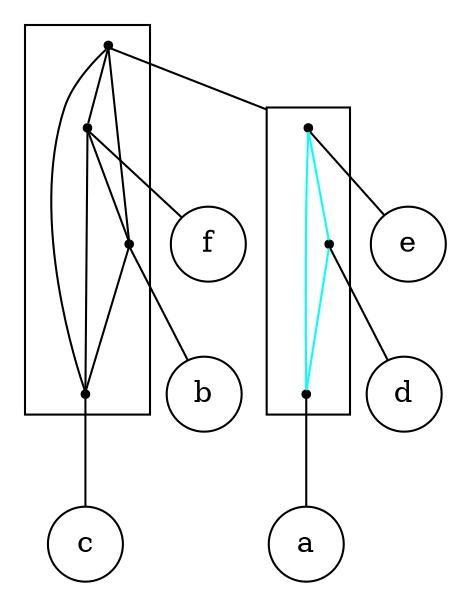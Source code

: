 strict digraph "linear_2-structure" {
compound=true;
fontname=Verdana;
fontsize=12;
newrank=true;
node [shape=circle];
f;
b;
c;
e;
d;
a;
subgraph cluster_bfaced {
node [shape=point];
s_ade -> s_f  [color=black, arrowhead=none];
s_ade -> s_b  [color=black, arrowhead=none];
s_ade -> s_c  [color=black, arrowhead=none];
s_f -> s_b  [color=black, arrowhead=none];
s_f -> s_c  [color=black, arrowhead=none];
s_b -> s_c  [color=black, arrowhead=none];
}

subgraph cluster_ade {
node [shape=point];
s_e -> s_d  [color=cyan, arrowhead=none];
s_e -> s_a  [color=cyan, arrowhead=none];
s_d -> s_a  [color=cyan, arrowhead=none];
}

s_ade -> s_e  [lhead=cluster_ade, arrowhead=none];
s_f -> f  [arrowhead=none];
s_b -> b  [arrowhead=none];
s_c -> c  [arrowhead=none];
s_e -> e  [arrowhead=none];
s_d -> d  [arrowhead=none];
s_a -> a  [arrowhead=none];
}
